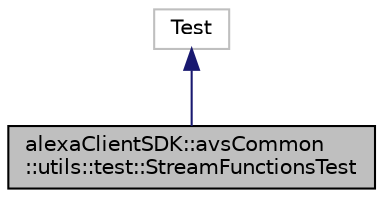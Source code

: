 digraph "alexaClientSDK::avsCommon::utils::test::StreamFunctionsTest"
{
  edge [fontname="Helvetica",fontsize="10",labelfontname="Helvetica",labelfontsize="10"];
  node [fontname="Helvetica",fontsize="10",shape=record];
  Node0 [label="alexaClientSDK::avsCommon\l::utils::test::StreamFunctionsTest",height=0.2,width=0.4,color="black", fillcolor="grey75", style="filled", fontcolor="black"];
  Node1 -> Node0 [dir="back",color="midnightblue",fontsize="10",style="solid",fontname="Helvetica"];
  Node1 [label="Test",height=0.2,width=0.4,color="grey75", fillcolor="white", style="filled"];
}
